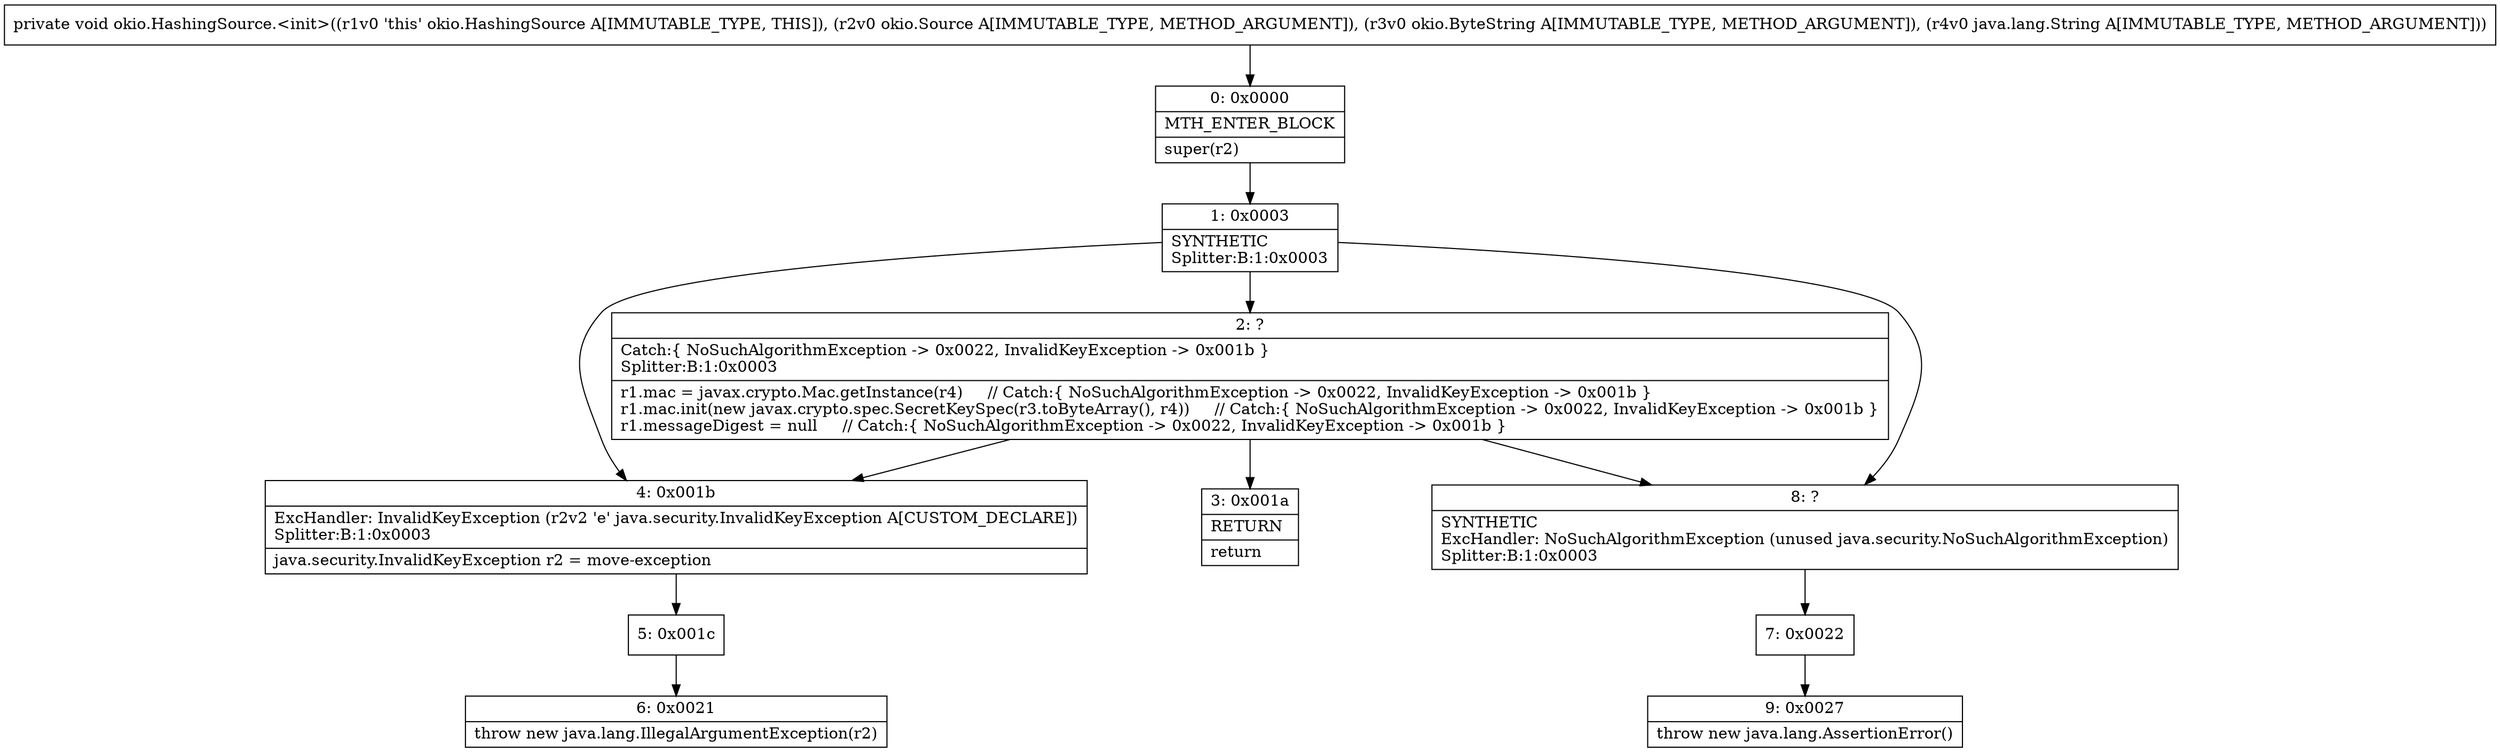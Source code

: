 digraph "CFG forokio.HashingSource.\<init\>(Lokio\/Source;Lokio\/ByteString;Ljava\/lang\/String;)V" {
Node_0 [shape=record,label="{0\:\ 0x0000|MTH_ENTER_BLOCK\l|super(r2)\l}"];
Node_1 [shape=record,label="{1\:\ 0x0003|SYNTHETIC\lSplitter:B:1:0x0003\l}"];
Node_2 [shape=record,label="{2\:\ ?|Catch:\{ NoSuchAlgorithmException \-\> 0x0022, InvalidKeyException \-\> 0x001b \}\lSplitter:B:1:0x0003\l|r1.mac = javax.crypto.Mac.getInstance(r4)     \/\/ Catch:\{ NoSuchAlgorithmException \-\> 0x0022, InvalidKeyException \-\> 0x001b \}\lr1.mac.init(new javax.crypto.spec.SecretKeySpec(r3.toByteArray(), r4))     \/\/ Catch:\{ NoSuchAlgorithmException \-\> 0x0022, InvalidKeyException \-\> 0x001b \}\lr1.messageDigest = null     \/\/ Catch:\{ NoSuchAlgorithmException \-\> 0x0022, InvalidKeyException \-\> 0x001b \}\l}"];
Node_3 [shape=record,label="{3\:\ 0x001a|RETURN\l|return\l}"];
Node_4 [shape=record,label="{4\:\ 0x001b|ExcHandler: InvalidKeyException (r2v2 'e' java.security.InvalidKeyException A[CUSTOM_DECLARE])\lSplitter:B:1:0x0003\l|java.security.InvalidKeyException r2 = move\-exception\l}"];
Node_5 [shape=record,label="{5\:\ 0x001c}"];
Node_6 [shape=record,label="{6\:\ 0x0021|throw new java.lang.IllegalArgumentException(r2)\l}"];
Node_7 [shape=record,label="{7\:\ 0x0022}"];
Node_8 [shape=record,label="{8\:\ ?|SYNTHETIC\lExcHandler: NoSuchAlgorithmException (unused java.security.NoSuchAlgorithmException)\lSplitter:B:1:0x0003\l}"];
Node_9 [shape=record,label="{9\:\ 0x0027|throw new java.lang.AssertionError()\l}"];
MethodNode[shape=record,label="{private void okio.HashingSource.\<init\>((r1v0 'this' okio.HashingSource A[IMMUTABLE_TYPE, THIS]), (r2v0 okio.Source A[IMMUTABLE_TYPE, METHOD_ARGUMENT]), (r3v0 okio.ByteString A[IMMUTABLE_TYPE, METHOD_ARGUMENT]), (r4v0 java.lang.String A[IMMUTABLE_TYPE, METHOD_ARGUMENT])) }"];
MethodNode -> Node_0;
Node_0 -> Node_1;
Node_1 -> Node_2;
Node_1 -> Node_8;
Node_1 -> Node_4;
Node_2 -> Node_3;
Node_2 -> Node_8;
Node_2 -> Node_4;
Node_4 -> Node_5;
Node_5 -> Node_6;
Node_7 -> Node_9;
Node_8 -> Node_7;
}


